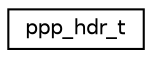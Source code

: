 digraph "Graphical Class Hierarchy"
{
 // LATEX_PDF_SIZE
  edge [fontname="Helvetica",fontsize="10",labelfontname="Helvetica",labelfontsize="10"];
  node [fontname="Helvetica",fontsize="10",shape=record];
  rankdir="LR";
  Node0 [label="ppp_hdr_t",height=0.2,width=0.4,color="black", fillcolor="white", style="filled",URL="$structppp__hdr__t.html",tooltip="Header of a PPP packet."];
}
